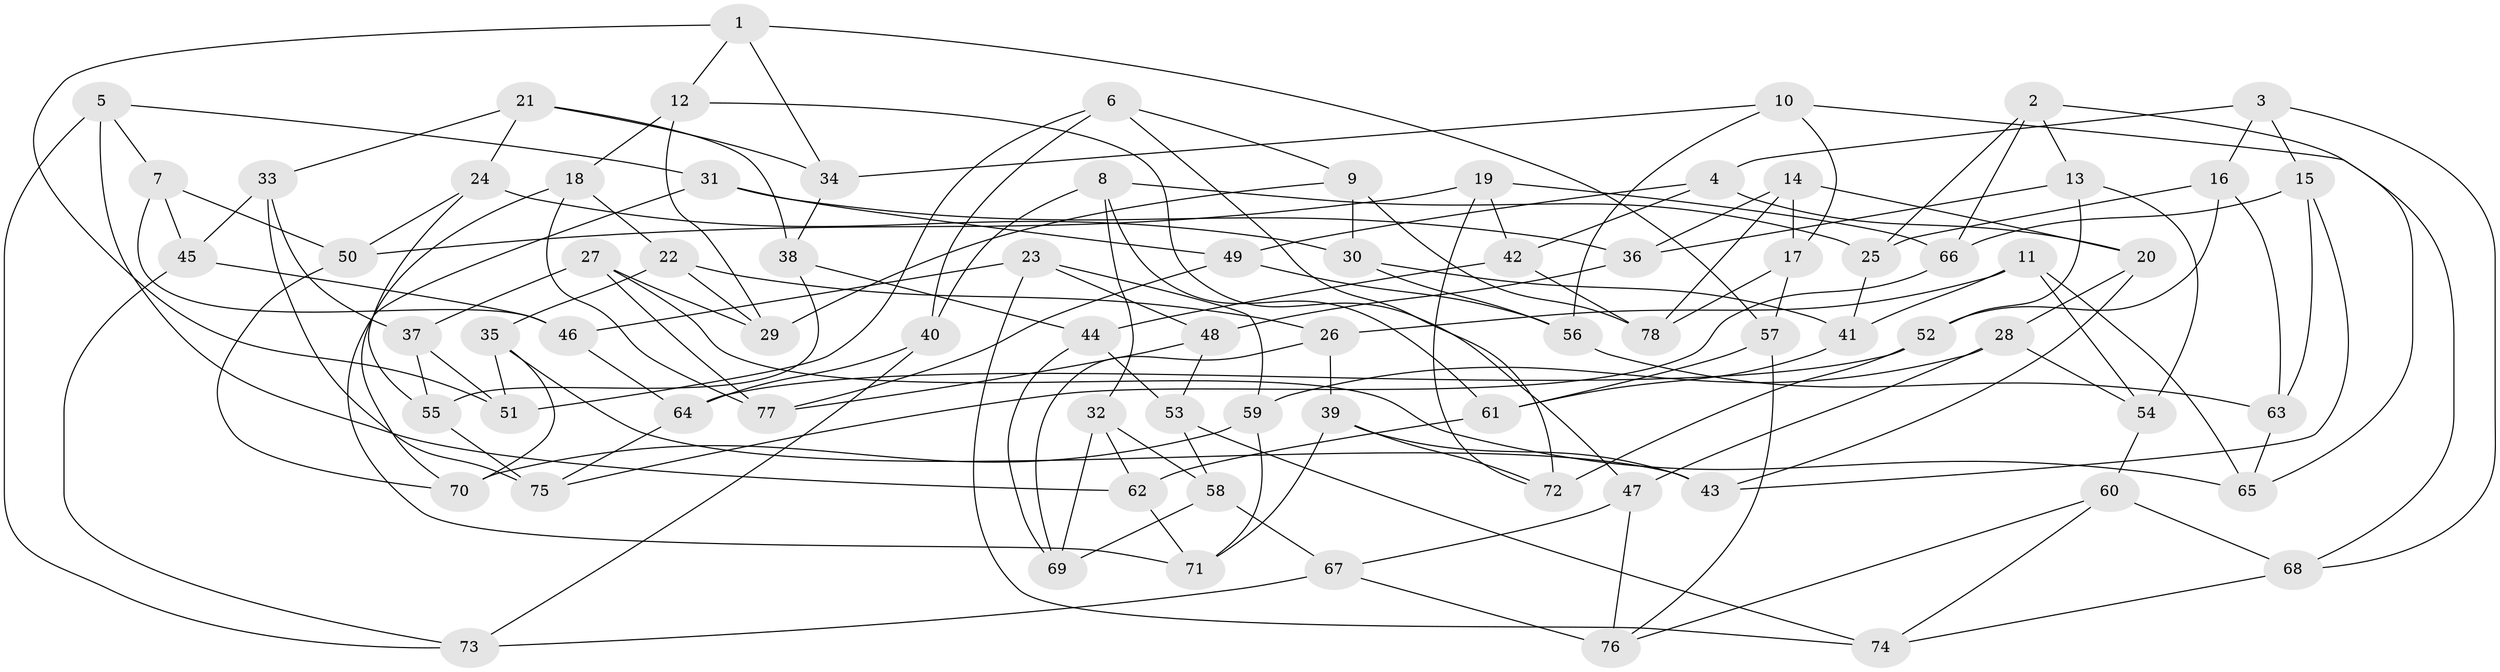 // coarse degree distribution, {4: 0.5370370370370371, 6: 0.3888888888888889, 5: 0.05555555555555555, 3: 0.018518518518518517}
// Generated by graph-tools (version 1.1) at 2025/52/02/27/25 19:52:34]
// undirected, 78 vertices, 156 edges
graph export_dot {
graph [start="1"]
  node [color=gray90,style=filled];
  1;
  2;
  3;
  4;
  5;
  6;
  7;
  8;
  9;
  10;
  11;
  12;
  13;
  14;
  15;
  16;
  17;
  18;
  19;
  20;
  21;
  22;
  23;
  24;
  25;
  26;
  27;
  28;
  29;
  30;
  31;
  32;
  33;
  34;
  35;
  36;
  37;
  38;
  39;
  40;
  41;
  42;
  43;
  44;
  45;
  46;
  47;
  48;
  49;
  50;
  51;
  52;
  53;
  54;
  55;
  56;
  57;
  58;
  59;
  60;
  61;
  62;
  63;
  64;
  65;
  66;
  67;
  68;
  69;
  70;
  71;
  72;
  73;
  74;
  75;
  76;
  77;
  78;
  1 -- 12;
  1 -- 34;
  1 -- 51;
  1 -- 57;
  2 -- 66;
  2 -- 65;
  2 -- 25;
  2 -- 13;
  3 -- 68;
  3 -- 15;
  3 -- 16;
  3 -- 4;
  4 -- 42;
  4 -- 20;
  4 -- 49;
  5 -- 31;
  5 -- 73;
  5 -- 7;
  5 -- 62;
  6 -- 72;
  6 -- 40;
  6 -- 51;
  6 -- 9;
  7 -- 45;
  7 -- 50;
  7 -- 46;
  8 -- 40;
  8 -- 32;
  8 -- 61;
  8 -- 25;
  9 -- 29;
  9 -- 30;
  9 -- 78;
  10 -- 17;
  10 -- 68;
  10 -- 34;
  10 -- 56;
  11 -- 54;
  11 -- 65;
  11 -- 41;
  11 -- 26;
  12 -- 29;
  12 -- 18;
  12 -- 47;
  13 -- 52;
  13 -- 36;
  13 -- 54;
  14 -- 78;
  14 -- 17;
  14 -- 36;
  14 -- 20;
  15 -- 63;
  15 -- 43;
  15 -- 66;
  16 -- 52;
  16 -- 63;
  16 -- 25;
  17 -- 57;
  17 -- 78;
  18 -- 70;
  18 -- 77;
  18 -- 22;
  19 -- 72;
  19 -- 66;
  19 -- 42;
  19 -- 50;
  20 -- 43;
  20 -- 28;
  21 -- 38;
  21 -- 34;
  21 -- 33;
  21 -- 24;
  22 -- 29;
  22 -- 26;
  22 -- 35;
  23 -- 59;
  23 -- 74;
  23 -- 46;
  23 -- 48;
  24 -- 50;
  24 -- 30;
  24 -- 55;
  25 -- 41;
  26 -- 69;
  26 -- 39;
  27 -- 37;
  27 -- 29;
  27 -- 77;
  27 -- 65;
  28 -- 54;
  28 -- 47;
  28 -- 59;
  30 -- 56;
  30 -- 41;
  31 -- 71;
  31 -- 49;
  31 -- 36;
  32 -- 69;
  32 -- 62;
  32 -- 58;
  33 -- 37;
  33 -- 75;
  33 -- 45;
  34 -- 38;
  35 -- 70;
  35 -- 43;
  35 -- 51;
  36 -- 48;
  37 -- 51;
  37 -- 55;
  38 -- 44;
  38 -- 55;
  39 -- 43;
  39 -- 72;
  39 -- 71;
  40 -- 64;
  40 -- 73;
  41 -- 61;
  42 -- 44;
  42 -- 78;
  44 -- 53;
  44 -- 69;
  45 -- 46;
  45 -- 73;
  46 -- 64;
  47 -- 67;
  47 -- 76;
  48 -- 77;
  48 -- 53;
  49 -- 56;
  49 -- 77;
  50 -- 70;
  52 -- 64;
  52 -- 72;
  53 -- 74;
  53 -- 58;
  54 -- 60;
  55 -- 75;
  56 -- 63;
  57 -- 61;
  57 -- 76;
  58 -- 69;
  58 -- 67;
  59 -- 71;
  59 -- 70;
  60 -- 68;
  60 -- 74;
  60 -- 76;
  61 -- 62;
  62 -- 71;
  63 -- 65;
  64 -- 75;
  66 -- 75;
  67 -- 76;
  67 -- 73;
  68 -- 74;
}
